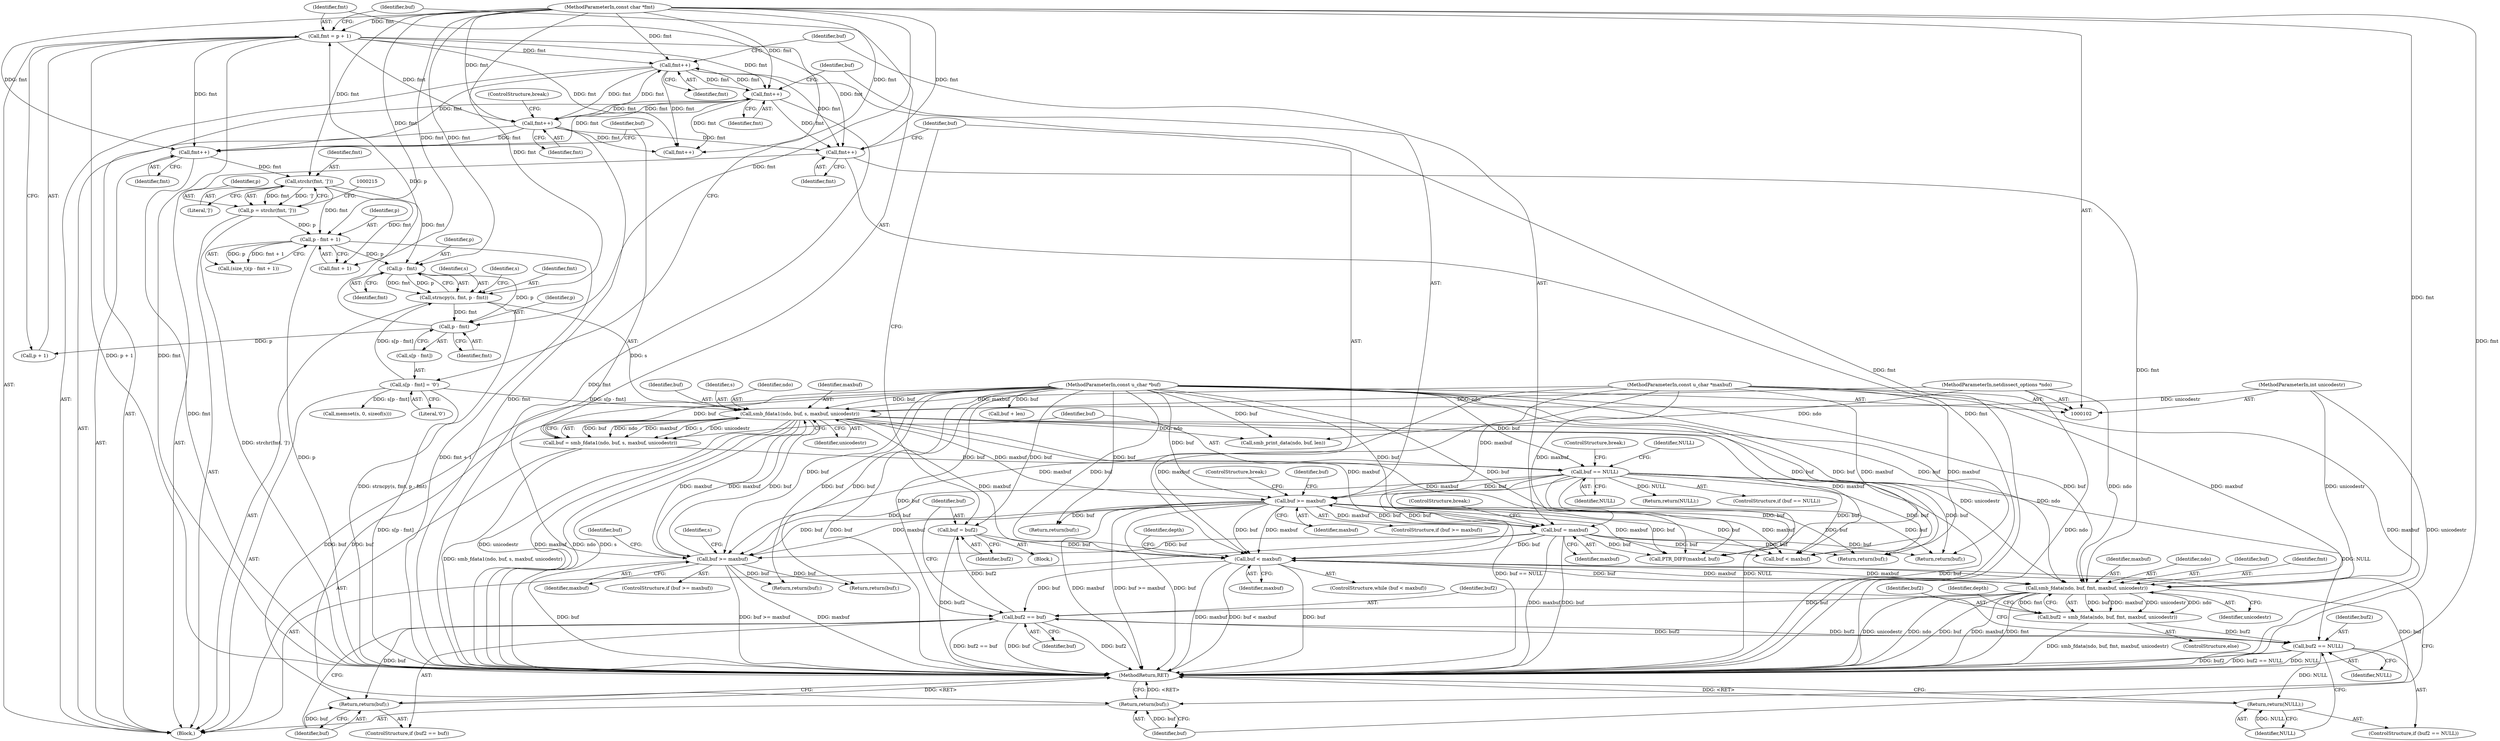 digraph "0_tcpdump_24182d959f661327525a20d9a94c98a8ec016778@pointer" {
"1000165" [label="(Call,buf = buf2)"];
"1000160" [label="(Call,buf2 == buf)"];
"1000154" [label="(Call,buf2 == NULL)"];
"1000143" [label="(Call,buf2 = smb_fdata(ndo, buf, fmt, maxbuf, unicodestr))"];
"1000145" [label="(Call,smb_fdata(ndo, buf, fmt, maxbuf, unicodestr))"];
"1000246" [label="(Call,smb_fdata1(ndo, buf, s, maxbuf, unicodestr))"];
"1000103" [label="(MethodParameterIn,netdissect_options *ndo)"];
"1000197" [label="(Call,buf >= maxbuf)"];
"1000253" [label="(Call,buf == NULL)"];
"1000244" [label="(Call,buf = smb_fdata1(ndo, buf, s, maxbuf, unicodestr))"];
"1000104" [label="(MethodParameterIn,const u_char *buf)"];
"1000183" [label="(Call,buf = maxbuf)"];
"1000174" [label="(Call,buf >= maxbuf)"];
"1000106" [label="(MethodParameterIn,const u_char *maxbuf)"];
"1000226" [label="(Call,strncpy(s, fmt, p - fmt))"];
"1000232" [label="(Call,s[p - fmt] = '\0')"];
"1000229" [label="(Call,p - fmt)"];
"1000216" [label="(Call,p - fmt + 1)"];
"1000207" [label="(Call,p = strchr(fmt, ']'))"];
"1000209" [label="(Call,strchr(fmt, ']'))"];
"1000194" [label="(Call,fmt++)"];
"1000181" [label="(Call,fmt++)"];
"1000171" [label="(Call,fmt++)"];
"1000239" [label="(Call,fmt = p + 1)"];
"1000235" [label="(Call,p - fmt)"];
"1000105" [label="(MethodParameterIn,const char *fmt)"];
"1000267" [label="(Call,fmt++)"];
"1000107" [label="(MethodParameterIn,int unicodestr)"];
"1000127" [label="(Call,buf < maxbuf)"];
"1000165" [label="(Call,buf = buf2)"];
"1000124" [label="(Call,fmt++)"];
"1000157" [label="(Return,return(NULL);)"];
"1000163" [label="(Return,return(buf);)"];
"1000168" [label="(Return,return(buf);)"];
"1000161" [label="(Identifier,buf2)"];
"1000257" [label="(Identifier,NULL)"];
"1000149" [label="(Identifier,maxbuf)"];
"1000217" [label="(Identifier,p)"];
"1000153" [label="(ControlStructure,if (buf2 == NULL))"];
"1000297" [label="(Call,buf + len)"];
"1000194" [label="(Call,fmt++)"];
"1000255" [label="(Identifier,NULL)"];
"1000198" [label="(Identifier,buf)"];
"1000176" [label="(Identifier,maxbuf)"];
"1000146" [label="(Identifier,ndo)"];
"1000144" [label="(Identifier,buf2)"];
"1000150" [label="(Identifier,unicodestr)"];
"1000228" [label="(Identifier,fmt)"];
"1000145" [label="(Call,smb_fdata(ndo, buf, fmt, maxbuf, unicodestr))"];
"1000248" [label="(Identifier,buf)"];
"1000154" [label="(Call,buf2 == NULL)"];
"1000190" [label="(Return,return(buf);)"];
"1000181" [label="(Call,fmt++)"];
"1000126" [label="(ControlStructure,while (buf < maxbuf))"];
"1000147" [label="(Identifier,buf)"];
"1000256" [label="(Return,return(NULL);)"];
"1000237" [label="(Identifier,fmt)"];
"1000133" [label="(Identifier,depth)"];
"1000227" [label="(Identifier,s)"];
"1000238" [label="(Literal,'\0')"];
"1000165" [label="(Call,buf = buf2)"];
"1000159" [label="(ControlStructure,if (buf2 == buf))"];
"1000239" [label="(Call,fmt = p + 1)"];
"1000183" [label="(Call,buf = maxbuf)"];
"1000244" [label="(Call,buf = smb_fdata1(ndo, buf, s, maxbuf, unicodestr))"];
"1000258" [label="(ControlStructure,break;)"];
"1000251" [label="(Identifier,unicodestr)"];
"1000202" [label="(Call,memset(s, 0, sizeof(s)))"];
"1000216" [label="(Call,p - fmt + 1)"];
"1000156" [label="(Identifier,NULL)"];
"1000177" [label="(Return,return(buf);)"];
"1000127" [label="(Call,buf < maxbuf)"];
"1000224" [label="(Return,return(buf);)"];
"1000267" [label="(Call,fmt++)"];
"1000207" [label="(Call,p = strchr(fmt, ']'))"];
"1000167" [label="(Identifier,buf2)"];
"1000188" [label="(Call,fmt++)"];
"1000124" [label="(Call,fmt++)"];
"1000199" [label="(Identifier,maxbuf)"];
"1000226" [label="(Call,strncpy(s, fmt, p - fmt))"];
"1000185" [label="(Identifier,maxbuf)"];
"1000208" [label="(Identifier,p)"];
"1000171" [label="(Call,fmt++)"];
"1000230" [label="(Identifier,p)"];
"1000175" [label="(Identifier,buf)"];
"1000249" [label="(Identifier,s)"];
"1000247" [label="(Identifier,ndo)"];
"1000166" [label="(Identifier,buf)"];
"1000174" [label="(Call,buf >= maxbuf)"];
"1000246" [label="(Call,smb_fdata1(ndo, buf, s, maxbuf, unicodestr))"];
"1000196" [label="(ControlStructure,if (buf >= maxbuf))"];
"1000125" [label="(Identifier,fmt)"];
"1000160" [label="(Call,buf2 == buf)"];
"1000302" [label="(MethodReturn,RET)"];
"1000253" [label="(Call,buf == NULL)"];
"1000195" [label="(Identifier,fmt)"];
"1000234" [label="(Identifier,s)"];
"1000182" [label="(Identifier,fmt)"];
"1000218" [label="(Call,fmt + 1)"];
"1000122" [label="(Block,)"];
"1000179" [label="(ControlStructure,break;)"];
"1000250" [label="(Identifier,maxbuf)"];
"1000214" [label="(Call,(size_t)(p - fmt + 1))"];
"1000241" [label="(Call,p + 1)"];
"1000240" [label="(Identifier,fmt)"];
"1000129" [label="(Identifier,maxbuf)"];
"1000281" [label="(Call,PTR_DIFF(maxbuf, buf))"];
"1000162" [label="(Identifier,buf)"];
"1000148" [label="(Identifier,fmt)"];
"1000184" [label="(Identifier,buf)"];
"1000211" [label="(Literal,']')"];
"1000231" [label="(Identifier,fmt)"];
"1000142" [label="(ControlStructure,else)"];
"1000169" [label="(Identifier,buf)"];
"1000233" [label="(Call,s[p - fmt])"];
"1000143" [label="(Call,buf2 = smb_fdata(ndo, buf, fmt, maxbuf, unicodestr))"];
"1000128" [label="(Identifier,buf)"];
"1000268" [label="(Identifier,fmt)"];
"1000274" [label="(Call,buf < maxbuf)"];
"1000235" [label="(Call,p - fmt)"];
"1000105" [label="(MethodParameterIn,const char *fmt)"];
"1000186" [label="(ControlStructure,break;)"];
"1000107" [label="(MethodParameterIn,int unicodestr)"];
"1000232" [label="(Call,s[p - fmt] = '\0')"];
"1000197" [label="(Call,buf >= maxbuf)"];
"1000164" [label="(Identifier,buf)"];
"1000210" [label="(Identifier,fmt)"];
"1000104" [label="(MethodParameterIn,const u_char *buf)"];
"1000229" [label="(Call,p - fmt)"];
"1000155" [label="(Identifier,buf2)"];
"1000203" [label="(Identifier,s)"];
"1000254" [label="(Identifier,buf)"];
"1000163" [label="(Return,return(buf);)"];
"1000201" [label="(Identifier,buf)"];
"1000173" [label="(ControlStructure,if (buf >= maxbuf))"];
"1000245" [label="(Identifier,buf)"];
"1000236" [label="(Identifier,p)"];
"1000157" [label="(Return,return(NULL);)"];
"1000300" [label="(Return,return(buf);)"];
"1000269" [label="(ControlStructure,break;)"];
"1000158" [label="(Identifier,NULL)"];
"1000200" [label="(Return,return(buf);)"];
"1000152" [label="(Identifier,depth)"];
"1000106" [label="(MethodParameterIn,const u_char *maxbuf)"];
"1000209" [label="(Call,strchr(fmt, ']'))"];
"1000292" [label="(Call,smb_print_data(ndo, buf, len))"];
"1000103" [label="(MethodParameterIn,netdissect_options *ndo)"];
"1000178" [label="(Identifier,buf)"];
"1000252" [label="(ControlStructure,if (buf == NULL))"];
"1000130" [label="(Block,)"];
"1000168" [label="(Return,return(buf);)"];
"1000172" [label="(Identifier,fmt)"];
"1000165" -> "1000130"  [label="AST: "];
"1000165" -> "1000167"  [label="CFG: "];
"1000166" -> "1000165"  [label="AST: "];
"1000167" -> "1000165"  [label="AST: "];
"1000128" -> "1000165"  [label="CFG: "];
"1000165" -> "1000302"  [label="DDG: buf2"];
"1000165" -> "1000127"  [label="DDG: buf"];
"1000160" -> "1000165"  [label="DDG: buf2"];
"1000104" -> "1000165"  [label="DDG: buf"];
"1000160" -> "1000159"  [label="AST: "];
"1000160" -> "1000162"  [label="CFG: "];
"1000161" -> "1000160"  [label="AST: "];
"1000162" -> "1000160"  [label="AST: "];
"1000164" -> "1000160"  [label="CFG: "];
"1000166" -> "1000160"  [label="CFG: "];
"1000160" -> "1000302"  [label="DDG: buf2 == buf"];
"1000160" -> "1000302"  [label="DDG: buf"];
"1000160" -> "1000302"  [label="DDG: buf2"];
"1000160" -> "1000154"  [label="DDG: buf2"];
"1000154" -> "1000160"  [label="DDG: buf2"];
"1000127" -> "1000160"  [label="DDG: buf"];
"1000145" -> "1000160"  [label="DDG: buf"];
"1000104" -> "1000160"  [label="DDG: buf"];
"1000160" -> "1000163"  [label="DDG: buf"];
"1000154" -> "1000153"  [label="AST: "];
"1000154" -> "1000156"  [label="CFG: "];
"1000155" -> "1000154"  [label="AST: "];
"1000156" -> "1000154"  [label="AST: "];
"1000158" -> "1000154"  [label="CFG: "];
"1000161" -> "1000154"  [label="CFG: "];
"1000154" -> "1000302"  [label="DDG: buf2"];
"1000154" -> "1000302"  [label="DDG: buf2 == NULL"];
"1000154" -> "1000302"  [label="DDG: NULL"];
"1000143" -> "1000154"  [label="DDG: buf2"];
"1000253" -> "1000154"  [label="DDG: NULL"];
"1000154" -> "1000157"  [label="DDG: NULL"];
"1000143" -> "1000142"  [label="AST: "];
"1000143" -> "1000145"  [label="CFG: "];
"1000144" -> "1000143"  [label="AST: "];
"1000145" -> "1000143"  [label="AST: "];
"1000152" -> "1000143"  [label="CFG: "];
"1000143" -> "1000302"  [label="DDG: smb_fdata(ndo, buf, fmt, maxbuf, unicodestr)"];
"1000145" -> "1000143"  [label="DDG: buf"];
"1000145" -> "1000143"  [label="DDG: maxbuf"];
"1000145" -> "1000143"  [label="DDG: unicodestr"];
"1000145" -> "1000143"  [label="DDG: ndo"];
"1000145" -> "1000143"  [label="DDG: fmt"];
"1000145" -> "1000150"  [label="CFG: "];
"1000146" -> "1000145"  [label="AST: "];
"1000147" -> "1000145"  [label="AST: "];
"1000148" -> "1000145"  [label="AST: "];
"1000149" -> "1000145"  [label="AST: "];
"1000150" -> "1000145"  [label="AST: "];
"1000145" -> "1000302"  [label="DDG: maxbuf"];
"1000145" -> "1000302"  [label="DDG: fmt"];
"1000145" -> "1000302"  [label="DDG: unicodestr"];
"1000145" -> "1000302"  [label="DDG: ndo"];
"1000145" -> "1000302"  [label="DDG: buf"];
"1000145" -> "1000127"  [label="DDG: maxbuf"];
"1000246" -> "1000145"  [label="DDG: ndo"];
"1000246" -> "1000145"  [label="DDG: unicodestr"];
"1000103" -> "1000145"  [label="DDG: ndo"];
"1000127" -> "1000145"  [label="DDG: buf"];
"1000127" -> "1000145"  [label="DDG: maxbuf"];
"1000104" -> "1000145"  [label="DDG: buf"];
"1000106" -> "1000145"  [label="DDG: maxbuf"];
"1000107" -> "1000145"  [label="DDG: unicodestr"];
"1000124" -> "1000145"  [label="DDG: fmt"];
"1000105" -> "1000145"  [label="DDG: fmt"];
"1000246" -> "1000244"  [label="AST: "];
"1000246" -> "1000251"  [label="CFG: "];
"1000247" -> "1000246"  [label="AST: "];
"1000248" -> "1000246"  [label="AST: "];
"1000249" -> "1000246"  [label="AST: "];
"1000250" -> "1000246"  [label="AST: "];
"1000251" -> "1000246"  [label="AST: "];
"1000244" -> "1000246"  [label="CFG: "];
"1000246" -> "1000302"  [label="DDG: unicodestr"];
"1000246" -> "1000302"  [label="DDG: maxbuf"];
"1000246" -> "1000302"  [label="DDG: ndo"];
"1000246" -> "1000302"  [label="DDG: s"];
"1000246" -> "1000127"  [label="DDG: maxbuf"];
"1000246" -> "1000174"  [label="DDG: maxbuf"];
"1000246" -> "1000183"  [label="DDG: maxbuf"];
"1000246" -> "1000197"  [label="DDG: maxbuf"];
"1000246" -> "1000244"  [label="DDG: buf"];
"1000246" -> "1000244"  [label="DDG: ndo"];
"1000246" -> "1000244"  [label="DDG: maxbuf"];
"1000246" -> "1000244"  [label="DDG: s"];
"1000246" -> "1000244"  [label="DDG: unicodestr"];
"1000103" -> "1000246"  [label="DDG: ndo"];
"1000197" -> "1000246"  [label="DDG: buf"];
"1000197" -> "1000246"  [label="DDG: maxbuf"];
"1000104" -> "1000246"  [label="DDG: buf"];
"1000226" -> "1000246"  [label="DDG: s"];
"1000232" -> "1000246"  [label="DDG: s[p - fmt]"];
"1000106" -> "1000246"  [label="DDG: maxbuf"];
"1000107" -> "1000246"  [label="DDG: unicodestr"];
"1000246" -> "1000274"  [label="DDG: maxbuf"];
"1000246" -> "1000281"  [label="DDG: maxbuf"];
"1000246" -> "1000292"  [label="DDG: ndo"];
"1000103" -> "1000102"  [label="AST: "];
"1000103" -> "1000302"  [label="DDG: ndo"];
"1000103" -> "1000292"  [label="DDG: ndo"];
"1000197" -> "1000196"  [label="AST: "];
"1000197" -> "1000199"  [label="CFG: "];
"1000198" -> "1000197"  [label="AST: "];
"1000199" -> "1000197"  [label="AST: "];
"1000201" -> "1000197"  [label="CFG: "];
"1000203" -> "1000197"  [label="CFG: "];
"1000197" -> "1000302"  [label="DDG: buf >= maxbuf"];
"1000197" -> "1000302"  [label="DDG: maxbuf"];
"1000197" -> "1000302"  [label="DDG: buf"];
"1000253" -> "1000197"  [label="DDG: buf"];
"1000183" -> "1000197"  [label="DDG: buf"];
"1000174" -> "1000197"  [label="DDG: buf"];
"1000174" -> "1000197"  [label="DDG: maxbuf"];
"1000104" -> "1000197"  [label="DDG: buf"];
"1000106" -> "1000197"  [label="DDG: maxbuf"];
"1000197" -> "1000200"  [label="DDG: buf"];
"1000197" -> "1000224"  [label="DDG: buf"];
"1000253" -> "1000252"  [label="AST: "];
"1000253" -> "1000255"  [label="CFG: "];
"1000254" -> "1000253"  [label="AST: "];
"1000255" -> "1000253"  [label="AST: "];
"1000257" -> "1000253"  [label="CFG: "];
"1000258" -> "1000253"  [label="CFG: "];
"1000253" -> "1000302"  [label="DDG: buf == NULL"];
"1000253" -> "1000302"  [label="DDG: NULL"];
"1000253" -> "1000302"  [label="DDG: buf"];
"1000253" -> "1000127"  [label="DDG: buf"];
"1000253" -> "1000174"  [label="DDG: buf"];
"1000253" -> "1000190"  [label="DDG: buf"];
"1000244" -> "1000253"  [label="DDG: buf"];
"1000104" -> "1000253"  [label="DDG: buf"];
"1000253" -> "1000256"  [label="DDG: NULL"];
"1000253" -> "1000274"  [label="DDG: buf"];
"1000253" -> "1000281"  [label="DDG: buf"];
"1000253" -> "1000300"  [label="DDG: buf"];
"1000244" -> "1000122"  [label="AST: "];
"1000245" -> "1000244"  [label="AST: "];
"1000254" -> "1000244"  [label="CFG: "];
"1000244" -> "1000302"  [label="DDG: smb_fdata1(ndo, buf, s, maxbuf, unicodestr)"];
"1000104" -> "1000244"  [label="DDG: buf"];
"1000104" -> "1000102"  [label="AST: "];
"1000104" -> "1000302"  [label="DDG: buf"];
"1000104" -> "1000127"  [label="DDG: buf"];
"1000104" -> "1000163"  [label="DDG: buf"];
"1000104" -> "1000168"  [label="DDG: buf"];
"1000104" -> "1000174"  [label="DDG: buf"];
"1000104" -> "1000177"  [label="DDG: buf"];
"1000104" -> "1000183"  [label="DDG: buf"];
"1000104" -> "1000190"  [label="DDG: buf"];
"1000104" -> "1000200"  [label="DDG: buf"];
"1000104" -> "1000224"  [label="DDG: buf"];
"1000104" -> "1000274"  [label="DDG: buf"];
"1000104" -> "1000281"  [label="DDG: buf"];
"1000104" -> "1000292"  [label="DDG: buf"];
"1000104" -> "1000297"  [label="DDG: buf"];
"1000104" -> "1000300"  [label="DDG: buf"];
"1000183" -> "1000122"  [label="AST: "];
"1000183" -> "1000185"  [label="CFG: "];
"1000184" -> "1000183"  [label="AST: "];
"1000185" -> "1000183"  [label="AST: "];
"1000186" -> "1000183"  [label="CFG: "];
"1000183" -> "1000302"  [label="DDG: maxbuf"];
"1000183" -> "1000302"  [label="DDG: buf"];
"1000183" -> "1000127"  [label="DDG: buf"];
"1000183" -> "1000174"  [label="DDG: buf"];
"1000174" -> "1000183"  [label="DDG: maxbuf"];
"1000106" -> "1000183"  [label="DDG: maxbuf"];
"1000183" -> "1000190"  [label="DDG: buf"];
"1000183" -> "1000274"  [label="DDG: buf"];
"1000183" -> "1000281"  [label="DDG: buf"];
"1000183" -> "1000300"  [label="DDG: buf"];
"1000174" -> "1000173"  [label="AST: "];
"1000174" -> "1000176"  [label="CFG: "];
"1000175" -> "1000174"  [label="AST: "];
"1000176" -> "1000174"  [label="AST: "];
"1000178" -> "1000174"  [label="CFG: "];
"1000179" -> "1000174"  [label="CFG: "];
"1000174" -> "1000302"  [label="DDG: maxbuf"];
"1000174" -> "1000302"  [label="DDG: buf >= maxbuf"];
"1000174" -> "1000302"  [label="DDG: buf"];
"1000174" -> "1000127"  [label="DDG: buf"];
"1000174" -> "1000127"  [label="DDG: maxbuf"];
"1000106" -> "1000174"  [label="DDG: maxbuf"];
"1000174" -> "1000177"  [label="DDG: buf"];
"1000174" -> "1000190"  [label="DDG: buf"];
"1000174" -> "1000274"  [label="DDG: buf"];
"1000174" -> "1000274"  [label="DDG: maxbuf"];
"1000174" -> "1000281"  [label="DDG: maxbuf"];
"1000174" -> "1000281"  [label="DDG: buf"];
"1000174" -> "1000300"  [label="DDG: buf"];
"1000106" -> "1000102"  [label="AST: "];
"1000106" -> "1000302"  [label="DDG: maxbuf"];
"1000106" -> "1000127"  [label="DDG: maxbuf"];
"1000106" -> "1000274"  [label="DDG: maxbuf"];
"1000106" -> "1000281"  [label="DDG: maxbuf"];
"1000226" -> "1000122"  [label="AST: "];
"1000226" -> "1000229"  [label="CFG: "];
"1000227" -> "1000226"  [label="AST: "];
"1000228" -> "1000226"  [label="AST: "];
"1000229" -> "1000226"  [label="AST: "];
"1000234" -> "1000226"  [label="CFG: "];
"1000226" -> "1000302"  [label="DDG: strncpy(s, fmt, p - fmt)"];
"1000232" -> "1000226"  [label="DDG: s[p - fmt]"];
"1000229" -> "1000226"  [label="DDG: fmt"];
"1000229" -> "1000226"  [label="DDG: p"];
"1000105" -> "1000226"  [label="DDG: fmt"];
"1000226" -> "1000235"  [label="DDG: fmt"];
"1000232" -> "1000122"  [label="AST: "];
"1000232" -> "1000238"  [label="CFG: "];
"1000233" -> "1000232"  [label="AST: "];
"1000238" -> "1000232"  [label="AST: "];
"1000240" -> "1000232"  [label="CFG: "];
"1000232" -> "1000302"  [label="DDG: s[p - fmt]"];
"1000232" -> "1000202"  [label="DDG: s[p - fmt]"];
"1000229" -> "1000231"  [label="CFG: "];
"1000230" -> "1000229"  [label="AST: "];
"1000231" -> "1000229"  [label="AST: "];
"1000216" -> "1000229"  [label="DDG: p"];
"1000105" -> "1000229"  [label="DDG: fmt"];
"1000209" -> "1000229"  [label="DDG: fmt"];
"1000229" -> "1000235"  [label="DDG: p"];
"1000216" -> "1000214"  [label="AST: "];
"1000216" -> "1000218"  [label="CFG: "];
"1000217" -> "1000216"  [label="AST: "];
"1000218" -> "1000216"  [label="AST: "];
"1000214" -> "1000216"  [label="CFG: "];
"1000216" -> "1000302"  [label="DDG: p"];
"1000216" -> "1000302"  [label="DDG: fmt + 1"];
"1000216" -> "1000214"  [label="DDG: p"];
"1000216" -> "1000214"  [label="DDG: fmt + 1"];
"1000207" -> "1000216"  [label="DDG: p"];
"1000209" -> "1000216"  [label="DDG: fmt"];
"1000105" -> "1000216"  [label="DDG: fmt"];
"1000207" -> "1000122"  [label="AST: "];
"1000207" -> "1000209"  [label="CFG: "];
"1000208" -> "1000207"  [label="AST: "];
"1000209" -> "1000207"  [label="AST: "];
"1000215" -> "1000207"  [label="CFG: "];
"1000207" -> "1000302"  [label="DDG: strchr(fmt, ']')"];
"1000209" -> "1000207"  [label="DDG: fmt"];
"1000209" -> "1000207"  [label="DDG: ']'"];
"1000209" -> "1000211"  [label="CFG: "];
"1000210" -> "1000209"  [label="AST: "];
"1000211" -> "1000209"  [label="AST: "];
"1000194" -> "1000209"  [label="DDG: fmt"];
"1000105" -> "1000209"  [label="DDG: fmt"];
"1000209" -> "1000218"  [label="DDG: fmt"];
"1000194" -> "1000122"  [label="AST: "];
"1000194" -> "1000195"  [label="CFG: "];
"1000195" -> "1000194"  [label="AST: "];
"1000198" -> "1000194"  [label="CFG: "];
"1000194" -> "1000302"  [label="DDG: fmt"];
"1000181" -> "1000194"  [label="DDG: fmt"];
"1000171" -> "1000194"  [label="DDG: fmt"];
"1000239" -> "1000194"  [label="DDG: fmt"];
"1000267" -> "1000194"  [label="DDG: fmt"];
"1000105" -> "1000194"  [label="DDG: fmt"];
"1000181" -> "1000122"  [label="AST: "];
"1000181" -> "1000182"  [label="CFG: "];
"1000182" -> "1000181"  [label="AST: "];
"1000184" -> "1000181"  [label="CFG: "];
"1000181" -> "1000302"  [label="DDG: fmt"];
"1000181" -> "1000124"  [label="DDG: fmt"];
"1000181" -> "1000171"  [label="DDG: fmt"];
"1000171" -> "1000181"  [label="DDG: fmt"];
"1000239" -> "1000181"  [label="DDG: fmt"];
"1000267" -> "1000181"  [label="DDG: fmt"];
"1000105" -> "1000181"  [label="DDG: fmt"];
"1000181" -> "1000188"  [label="DDG: fmt"];
"1000181" -> "1000267"  [label="DDG: fmt"];
"1000171" -> "1000122"  [label="AST: "];
"1000171" -> "1000172"  [label="CFG: "];
"1000172" -> "1000171"  [label="AST: "];
"1000175" -> "1000171"  [label="CFG: "];
"1000171" -> "1000302"  [label="DDG: fmt"];
"1000171" -> "1000124"  [label="DDG: fmt"];
"1000239" -> "1000171"  [label="DDG: fmt"];
"1000267" -> "1000171"  [label="DDG: fmt"];
"1000105" -> "1000171"  [label="DDG: fmt"];
"1000171" -> "1000188"  [label="DDG: fmt"];
"1000171" -> "1000267"  [label="DDG: fmt"];
"1000239" -> "1000122"  [label="AST: "];
"1000239" -> "1000241"  [label="CFG: "];
"1000240" -> "1000239"  [label="AST: "];
"1000241" -> "1000239"  [label="AST: "];
"1000245" -> "1000239"  [label="CFG: "];
"1000239" -> "1000302"  [label="DDG: fmt"];
"1000239" -> "1000302"  [label="DDG: p + 1"];
"1000239" -> "1000124"  [label="DDG: fmt"];
"1000239" -> "1000188"  [label="DDG: fmt"];
"1000235" -> "1000239"  [label="DDG: p"];
"1000105" -> "1000239"  [label="DDG: fmt"];
"1000239" -> "1000267"  [label="DDG: fmt"];
"1000235" -> "1000233"  [label="AST: "];
"1000235" -> "1000237"  [label="CFG: "];
"1000236" -> "1000235"  [label="AST: "];
"1000237" -> "1000235"  [label="AST: "];
"1000233" -> "1000235"  [label="CFG: "];
"1000105" -> "1000235"  [label="DDG: fmt"];
"1000235" -> "1000241"  [label="DDG: p"];
"1000105" -> "1000102"  [label="AST: "];
"1000105" -> "1000302"  [label="DDG: fmt"];
"1000105" -> "1000124"  [label="DDG: fmt"];
"1000105" -> "1000188"  [label="DDG: fmt"];
"1000105" -> "1000218"  [label="DDG: fmt"];
"1000105" -> "1000267"  [label="DDG: fmt"];
"1000267" -> "1000122"  [label="AST: "];
"1000267" -> "1000268"  [label="CFG: "];
"1000268" -> "1000267"  [label="AST: "];
"1000269" -> "1000267"  [label="CFG: "];
"1000267" -> "1000302"  [label="DDG: fmt"];
"1000267" -> "1000124"  [label="DDG: fmt"];
"1000267" -> "1000188"  [label="DDG: fmt"];
"1000107" -> "1000102"  [label="AST: "];
"1000107" -> "1000302"  [label="DDG: unicodestr"];
"1000127" -> "1000126"  [label="AST: "];
"1000127" -> "1000129"  [label="CFG: "];
"1000128" -> "1000127"  [label="AST: "];
"1000129" -> "1000127"  [label="AST: "];
"1000133" -> "1000127"  [label="CFG: "];
"1000169" -> "1000127"  [label="CFG: "];
"1000127" -> "1000302"  [label="DDG: maxbuf"];
"1000127" -> "1000302"  [label="DDG: buf < maxbuf"];
"1000127" -> "1000302"  [label="DDG: buf"];
"1000127" -> "1000168"  [label="DDG: buf"];
"1000124" -> "1000122"  [label="AST: "];
"1000124" -> "1000125"  [label="CFG: "];
"1000125" -> "1000124"  [label="AST: "];
"1000128" -> "1000124"  [label="CFG: "];
"1000124" -> "1000302"  [label="DDG: fmt"];
"1000157" -> "1000153"  [label="AST: "];
"1000157" -> "1000158"  [label="CFG: "];
"1000158" -> "1000157"  [label="AST: "];
"1000302" -> "1000157"  [label="CFG: "];
"1000157" -> "1000302"  [label="DDG: <RET>"];
"1000158" -> "1000157"  [label="DDG: NULL"];
"1000163" -> "1000159"  [label="AST: "];
"1000163" -> "1000164"  [label="CFG: "];
"1000164" -> "1000163"  [label="AST: "];
"1000302" -> "1000163"  [label="CFG: "];
"1000163" -> "1000302"  [label="DDG: <RET>"];
"1000164" -> "1000163"  [label="DDG: buf"];
"1000168" -> "1000122"  [label="AST: "];
"1000168" -> "1000169"  [label="CFG: "];
"1000169" -> "1000168"  [label="AST: "];
"1000302" -> "1000168"  [label="CFG: "];
"1000168" -> "1000302"  [label="DDG: <RET>"];
"1000169" -> "1000168"  [label="DDG: buf"];
}
